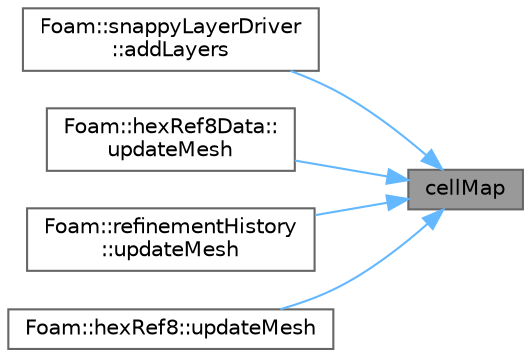 digraph "cellMap"
{
 // LATEX_PDF_SIZE
  bgcolor="transparent";
  edge [fontname=Helvetica,fontsize=10,labelfontname=Helvetica,labelfontsize=10];
  node [fontname=Helvetica,fontsize=10,shape=box,height=0.2,width=0.4];
  rankdir="RL";
  Node1 [id="Node000001",label="cellMap",height=0.2,width=0.4,color="gray40", fillcolor="grey60", style="filled", fontcolor="black",tooltip=" "];
  Node1 -> Node2 [id="edge1_Node000001_Node000002",dir="back",color="steelblue1",style="solid",tooltip=" "];
  Node2 [id="Node000002",label="Foam::snappyLayerDriver\l::addLayers",height=0.2,width=0.4,color="grey40", fillcolor="white", style="filled",URL="$classFoam_1_1snappyLayerDriver.html#a2654851d1ffedc26e8ff1424f7097ba6",tooltip=" "];
  Node1 -> Node3 [id="edge2_Node000001_Node000003",dir="back",color="steelblue1",style="solid",tooltip=" "];
  Node3 [id="Node000003",label="Foam::hexRef8Data::\lupdateMesh",height=0.2,width=0.4,color="grey40", fillcolor="white", style="filled",URL="$classFoam_1_1hexRef8Data.html#ad57565956fd4064299f4bd3c4eebb1d4",tooltip=" "];
  Node1 -> Node4 [id="edge3_Node000001_Node000004",dir="back",color="steelblue1",style="solid",tooltip=" "];
  Node4 [id="Node000004",label="Foam::refinementHistory\l::updateMesh",height=0.2,width=0.4,color="grey40", fillcolor="white", style="filled",URL="$classFoam_1_1refinementHistory.html#ad57565956fd4064299f4bd3c4eebb1d4",tooltip=" "];
  Node1 -> Node5 [id="edge4_Node000001_Node000005",dir="back",color="steelblue1",style="solid",tooltip=" "];
  Node5 [id="Node000005",label="Foam::hexRef8::updateMesh",height=0.2,width=0.4,color="grey40", fillcolor="white", style="filled",URL="$classFoam_1_1hexRef8.html#a97c9017fa6ef5f8319a5d64bdf3fd1b6",tooltip=" "];
}
